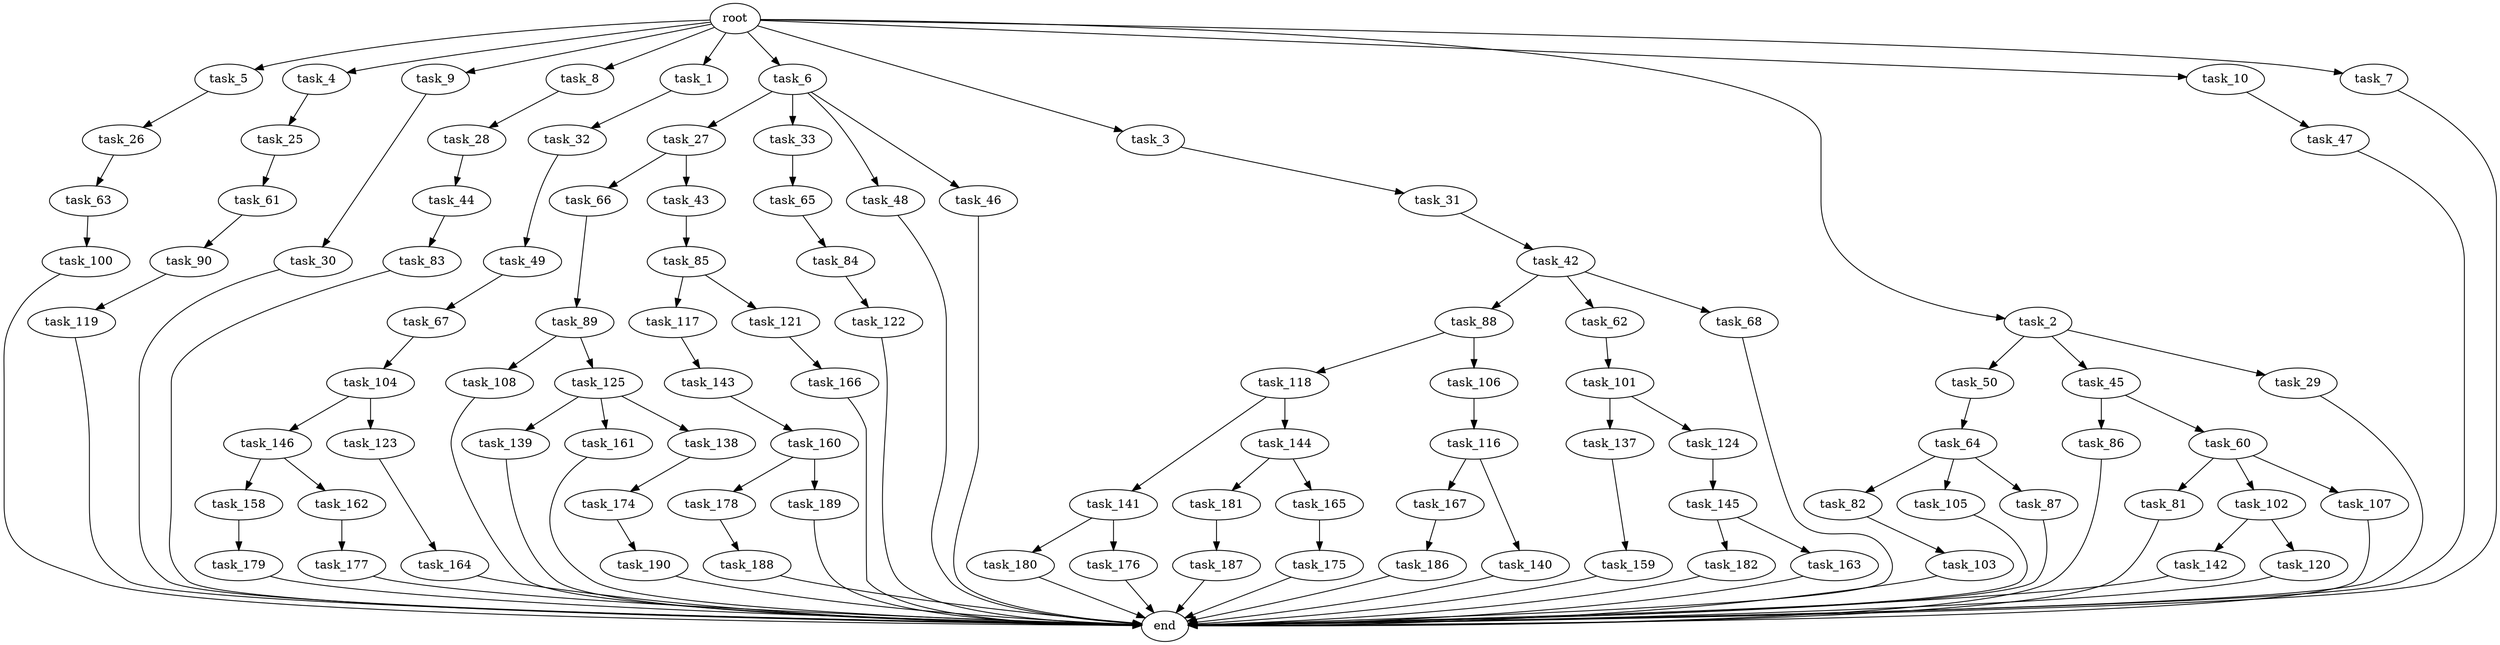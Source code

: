 digraph G {
  task_27 [size="343597383.680000"];
  task_122 [size="1374389534.720000"];
  task_117 [size="2147483648.000000"];
  task_119 [size="1374389534.720000"];
  task_181 [size="8589934592.000000"];
  task_182 [size="6957847019.520000"];
  task_187 [size="2147483648.000000"];
  task_66 [size="6957847019.520000"];
  task_5 [size="10.240000"];
  task_4 [size="10.240000"];
  task_121 [size="2147483648.000000"];
  task_84 [size="2147483648.000000"];
  task_81 [size="773094113.280000"];
  task_90 [size="4209067950.080000"];
  task_31 [size="8589934592.000000"];
  task_143 [size="3092376453.120000"];
  task_26 [size="4209067950.080000"];
  task_64 [size="6957847019.520000"];
  task_103 [size="773094113.280000"];
  task_118 [size="773094113.280000"];
  task_141 [size="3092376453.120000"];
  task_190 [size="1374389534.720000"];
  task_116 [size="343597383.680000"];
  task_28 [size="4209067950.080000"];
  task_88 [size="2147483648.000000"];
  task_82 [size="3092376453.120000"];
  task_9 [size="10.240000"];
  task_44 [size="3092376453.120000"];
  task_105 [size="3092376453.120000"];
  task_33 [size="343597383.680000"];
  task_142 [size="6957847019.520000"];
  task_102 [size="773094113.280000"];
  root [size="0.000000"];
  task_8 [size="10.240000"];
  task_50 [size="3092376453.120000"];
  task_86 [size="343597383.680000"];
  task_160 [size="1374389534.720000"];
  task_167 [size="4209067950.080000"];
  task_179 [size="2147483648.000000"];
  task_166 [size="773094113.280000"];
  task_83 [size="6957847019.520000"];
  task_1 [size="10.240000"];
  task_174 [size="343597383.680000"];
  task_60 [size="343597383.680000"];
  task_188 [size="343597383.680000"];
  task_140 [size="4209067950.080000"];
  task_158 [size="2147483648.000000"];
  task_180 [size="8589934592.000000"];
  task_186 [size="343597383.680000"];
  task_104 [size="3092376453.120000"];
  task_177 [size="1374389534.720000"];
  task_106 [size="773094113.280000"];
  task_43 [size="6957847019.520000"];
  task_63 [size="4209067950.080000"];
  task_6 [size="10.240000"];
  task_3 [size="10.240000"];
  task_139 [size="4209067950.080000"];
  end [size="0.000000"];
  task_144 [size="3092376453.120000"];
  task_85 [size="4209067950.080000"];
  task_176 [size="8589934592.000000"];
  task_62 [size="2147483648.000000"];
  task_163 [size="6957847019.520000"];
  task_161 [size="4209067950.080000"];
  task_107 [size="773094113.280000"];
  task_165 [size="8589934592.000000"];
  task_30 [size="5497558138.880000"];
  task_137 [size="2147483648.000000"];
  task_48 [size="343597383.680000"];
  task_108 [size="1374389534.720000"];
  task_45 [size="3092376453.120000"];
  task_46 [size="343597383.680000"];
  task_124 [size="2147483648.000000"];
  task_32 [size="3092376453.120000"];
  task_145 [size="2147483648.000000"];
  task_125 [size="1374389534.720000"];
  task_162 [size="2147483648.000000"];
  task_2 [size="10.240000"];
  task_138 [size="4209067950.080000"];
  task_25 [size="5497558138.880000"];
  task_68 [size="2147483648.000000"];
  task_146 [size="343597383.680000"];
  task_29 [size="3092376453.120000"];
  task_123 [size="343597383.680000"];
  task_87 [size="3092376453.120000"];
  task_42 [size="5497558138.880000"];
  task_178 [size="1374389534.720000"];
  task_164 [size="5497558138.880000"];
  task_120 [size="6957847019.520000"];
  task_10 [size="10.240000"];
  task_65 [size="3092376453.120000"];
  task_67 [size="4209067950.080000"];
  task_7 [size="10.240000"];
  task_189 [size="1374389534.720000"];
  task_49 [size="1374389534.720000"];
  task_47 [size="1374389534.720000"];
  task_100 [size="343597383.680000"];
  task_89 [size="773094113.280000"];
  task_61 [size="4209067950.080000"];
  task_101 [size="773094113.280000"];
  task_159 [size="343597383.680000"];
  task_175 [size="773094113.280000"];

  task_27 -> task_66 [size="679477248.000000"];
  task_27 -> task_43 [size="679477248.000000"];
  task_122 -> end [size="1.000000"];
  task_117 -> task_143 [size="301989888.000000"];
  task_119 -> end [size="1.000000"];
  task_181 -> task_187 [size="209715200.000000"];
  task_182 -> end [size="1.000000"];
  task_187 -> end [size="1.000000"];
  task_66 -> task_89 [size="75497472.000000"];
  task_5 -> task_26 [size="411041792.000000"];
  task_4 -> task_25 [size="536870912.000000"];
  task_121 -> task_166 [size="75497472.000000"];
  task_84 -> task_122 [size="134217728.000000"];
  task_81 -> end [size="1.000000"];
  task_90 -> task_119 [size="134217728.000000"];
  task_31 -> task_42 [size="536870912.000000"];
  task_143 -> task_160 [size="134217728.000000"];
  task_26 -> task_63 [size="411041792.000000"];
  task_64 -> task_82 [size="301989888.000000"];
  task_64 -> task_87 [size="301989888.000000"];
  task_64 -> task_105 [size="301989888.000000"];
  task_103 -> end [size="1.000000"];
  task_118 -> task_141 [size="301989888.000000"];
  task_118 -> task_144 [size="301989888.000000"];
  task_141 -> task_180 [size="838860800.000000"];
  task_141 -> task_176 [size="838860800.000000"];
  task_190 -> end [size="1.000000"];
  task_116 -> task_140 [size="411041792.000000"];
  task_116 -> task_167 [size="411041792.000000"];
  task_28 -> task_44 [size="301989888.000000"];
  task_88 -> task_118 [size="75497472.000000"];
  task_88 -> task_106 [size="75497472.000000"];
  task_82 -> task_103 [size="75497472.000000"];
  task_9 -> task_30 [size="536870912.000000"];
  task_44 -> task_83 [size="679477248.000000"];
  task_105 -> end [size="1.000000"];
  task_33 -> task_65 [size="301989888.000000"];
  task_142 -> end [size="1.000000"];
  task_102 -> task_120 [size="679477248.000000"];
  task_102 -> task_142 [size="679477248.000000"];
  root -> task_8 [size="1.000000"];
  root -> task_10 [size="1.000000"];
  root -> task_2 [size="1.000000"];
  root -> task_5 [size="1.000000"];
  root -> task_4 [size="1.000000"];
  root -> task_9 [size="1.000000"];
  root -> task_1 [size="1.000000"];
  root -> task_7 [size="1.000000"];
  root -> task_6 [size="1.000000"];
  root -> task_3 [size="1.000000"];
  task_8 -> task_28 [size="411041792.000000"];
  task_50 -> task_64 [size="679477248.000000"];
  task_86 -> end [size="1.000000"];
  task_160 -> task_189 [size="134217728.000000"];
  task_160 -> task_178 [size="134217728.000000"];
  task_167 -> task_186 [size="33554432.000000"];
  task_179 -> end [size="1.000000"];
  task_166 -> end [size="1.000000"];
  task_83 -> end [size="1.000000"];
  task_1 -> task_32 [size="301989888.000000"];
  task_174 -> task_190 [size="134217728.000000"];
  task_60 -> task_81 [size="75497472.000000"];
  task_60 -> task_107 [size="75497472.000000"];
  task_60 -> task_102 [size="75497472.000000"];
  task_188 -> end [size="1.000000"];
  task_140 -> end [size="1.000000"];
  task_158 -> task_179 [size="209715200.000000"];
  task_180 -> end [size="1.000000"];
  task_186 -> end [size="1.000000"];
  task_104 -> task_146 [size="33554432.000000"];
  task_104 -> task_123 [size="33554432.000000"];
  task_177 -> end [size="1.000000"];
  task_106 -> task_116 [size="33554432.000000"];
  task_43 -> task_85 [size="411041792.000000"];
  task_63 -> task_100 [size="33554432.000000"];
  task_6 -> task_27 [size="33554432.000000"];
  task_6 -> task_33 [size="33554432.000000"];
  task_6 -> task_48 [size="33554432.000000"];
  task_6 -> task_46 [size="33554432.000000"];
  task_3 -> task_31 [size="838860800.000000"];
  task_139 -> end [size="1.000000"];
  task_144 -> task_165 [size="838860800.000000"];
  task_144 -> task_181 [size="838860800.000000"];
  task_85 -> task_121 [size="209715200.000000"];
  task_85 -> task_117 [size="209715200.000000"];
  task_176 -> end [size="1.000000"];
  task_62 -> task_101 [size="75497472.000000"];
  task_163 -> end [size="1.000000"];
  task_161 -> end [size="1.000000"];
  task_107 -> end [size="1.000000"];
  task_165 -> task_175 [size="75497472.000000"];
  task_30 -> end [size="1.000000"];
  task_137 -> task_159 [size="33554432.000000"];
  task_48 -> end [size="1.000000"];
  task_108 -> end [size="1.000000"];
  task_45 -> task_60 [size="33554432.000000"];
  task_45 -> task_86 [size="33554432.000000"];
  task_46 -> end [size="1.000000"];
  task_124 -> task_145 [size="209715200.000000"];
  task_32 -> task_49 [size="134217728.000000"];
  task_145 -> task_182 [size="679477248.000000"];
  task_145 -> task_163 [size="679477248.000000"];
  task_125 -> task_138 [size="411041792.000000"];
  task_125 -> task_161 [size="411041792.000000"];
  task_125 -> task_139 [size="411041792.000000"];
  task_162 -> task_177 [size="134217728.000000"];
  task_2 -> task_45 [size="301989888.000000"];
  task_2 -> task_29 [size="301989888.000000"];
  task_2 -> task_50 [size="301989888.000000"];
  task_138 -> task_174 [size="33554432.000000"];
  task_25 -> task_61 [size="411041792.000000"];
  task_68 -> end [size="1.000000"];
  task_146 -> task_158 [size="209715200.000000"];
  task_146 -> task_162 [size="209715200.000000"];
  task_29 -> end [size="1.000000"];
  task_123 -> task_164 [size="536870912.000000"];
  task_87 -> end [size="1.000000"];
  task_42 -> task_62 [size="209715200.000000"];
  task_42 -> task_88 [size="209715200.000000"];
  task_42 -> task_68 [size="209715200.000000"];
  task_178 -> task_188 [size="33554432.000000"];
  task_164 -> end [size="1.000000"];
  task_120 -> end [size="1.000000"];
  task_10 -> task_47 [size="134217728.000000"];
  task_65 -> task_84 [size="209715200.000000"];
  task_67 -> task_104 [size="301989888.000000"];
  task_7 -> end [size="1.000000"];
  task_189 -> end [size="1.000000"];
  task_49 -> task_67 [size="411041792.000000"];
  task_47 -> end [size="1.000000"];
  task_100 -> end [size="1.000000"];
  task_89 -> task_108 [size="134217728.000000"];
  task_89 -> task_125 [size="134217728.000000"];
  task_61 -> task_90 [size="411041792.000000"];
  task_101 -> task_137 [size="209715200.000000"];
  task_101 -> task_124 [size="209715200.000000"];
  task_159 -> end [size="1.000000"];
  task_175 -> end [size="1.000000"];
}
